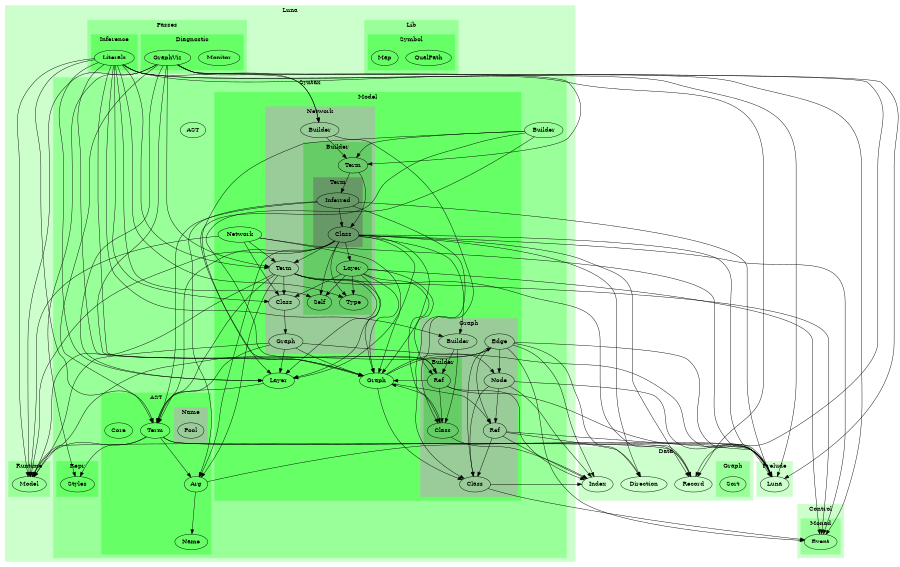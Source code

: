 digraph G {
size="6,4";
ratio="fill";
subgraph cluster_0 {
label="Control";
color="#ccffcc";
style="filled";
subgraph cluster_1 {
label="Monad";
color="#99ff99";
style="filled";
u0[label="Event"];

}

}
subgraph cluster_2 {
label="Data";
color="#ccffcc";
style="filled";
u4[label="Record"];
u3[label="Index"];
u1[label="Direction"];
subgraph cluster_3 {
label="Graph";
color="#99ff99";
style="filled";
u2[label="Sort"];

}

}
subgraph cluster_4 {
label="Luna";
color="#ccffcc";
style="filled";
subgraph cluster_5 {
label="Lib";
color="#99ff99";
style="filled";
subgraph cluster_6 {
label="Symbol";
color="#66ff66";
style="filled";
u6[label="QualPath"];
u5[label="Map"];

}

}
subgraph cluster_7 {
label="Passes";
color="#99ff99";
style="filled";
subgraph cluster_8 {
label="Diagnostic";
color="#66ff66";
style="filled";
u8[label="Monitor"];
u7[label="GraphViz"];

}
subgraph cluster_9 {
label="Inference";
color="#66ff66";
style="filled";
u9[label="Literals"];

}

}
subgraph cluster_10 {
label="Runtime";
color="#99ff99";
style="filled";
u10[label="Model"];

}
subgraph cluster_11 {
label="Syntax";
color="#99ff99";
style="filled";
u17[label="Builder"];
u16[label="AST"];
subgraph cluster_12 {
label="AST";
color="#66ff66";
style="filled";
u15[label="Term"];
u14[label="Name"];
u12[label="Core"];
u11[label="Arg"];
subgraph cluster_13 {
label="Name";
color="#99cc99";
style="filled";
u13[label="Pool"];

}

}
subgraph cluster_14 {
label="Model";
color="#66ff66";
style="filled";
u37[label="Network"];
u26[label="Layer"];
u25[label="Graph"];
subgraph cluster_15 {
label="Graph";
color="#99cc99";
style="filled";
u24[label="Ref"];
u23[label="Node"];
u22[label="Edge"];
u21[label="Class"];
u20[label="Builder"];
subgraph cluster_16 {
label="Builder";
color="#66cc66";
style="filled";
u19[label="Ref"];
u18[label="Class"];

}

}
subgraph cluster_17 {
label="Network";
color="#99cc99";
style="filled";
u36[label="Term"];
u35[label="Graph"];
u34[label="Class"];
u33[label="Builder"];
subgraph cluster_18 {
label="Builder";
color="#66cc66";
style="filled";
u32[label="Type"];
u31[label="Term"];
u28[label="Self"];
u27[label="Layer"];
subgraph cluster_19 {
label="Term";
color="#669966";
style="filled";
u30[label="Inferred"];
u29[label="Class"];

}

}

}

}
subgraph cluster_20 {
label="Repr";
color="#66ff66";
style="filled";
u38[label="Styles"];

}

}

}
subgraph cluster_21 {
label="Prelude";
color="#ccffcc";
style="filled";
u39[label="Luna"];

}
u4 -> u10;
u7 -> u4;
u7 -> u10;
u7 -> u15;
u7 -> u25;
u7 -> u26;
u7 -> u31;
u7 -> u33;
u7 -> u36;
u7 -> u38;
u7 -> u39;
u9 -> u0;
u9 -> u4;
u9 -> u10;
u9 -> u15;
u9 -> u19;
u9 -> u20;
u9 -> u25;
u9 -> u26;
u9 -> u28;
u9 -> u32;
u9 -> u33;
u9 -> u34;
u9 -> u36;
u9 -> u39;
u11 -> u14;
u11 -> u39;
u15 -> u4;
u15 -> u10;
u15 -> u11;
u15 -> u38;
u15 -> u39;
u17 -> u19;
u17 -> u25;
u17 -> u26;
u17 -> u31;
u18 -> u3;
u18 -> u25;
u19 -> u3;
u19 -> u18;
u19 -> u25;
u19 -> u39;
u20 -> u18;
u20 -> u19;
u21 -> u0;
u21 -> u3;
u22 -> u0;
u22 -> u1;
u22 -> u3;
u22 -> u10;
u22 -> u21;
u22 -> u23;
u22 -> u24;
u22 -> u39;
u23 -> u3;
u23 -> u21;
u23 -> u24;
u23 -> u39;
u24 -> u1;
u24 -> u3;
u24 -> u21;
u24 -> u39;
u25 -> u21;
u25 -> u22;
u25 -> u23;
u25 -> u24;
u26 -> u15;
u27 -> u0;
u27 -> u18;
u27 -> u19;
u27 -> u25;
u27 -> u26;
u27 -> u28;
u27 -> u32;
u27 -> u34;
u29 -> u0;
u29 -> u1;
u29 -> u4;
u29 -> u10;
u29 -> u11;
u29 -> u15;
u29 -> u20;
u29 -> u25;
u29 -> u26;
u29 -> u27;
u29 -> u28;
u29 -> u32;
u29 -> u36;
u29 -> u39;
u30 -> u11;
u30 -> u15;
u30 -> u21;
u30 -> u29;
u30 -> u39;
u31 -> u29;
u31 -> u30;
u33 -> u18;
u33 -> u31;
u34 -> u35;
u35 -> u10;
u35 -> u15;
u35 -> u25;
u35 -> u26;
u35 -> u39;
u36 -> u0;
u36 -> u4;
u36 -> u10;
u36 -> u11;
u36 -> u15;
u36 -> u25;
u36 -> u26;
u36 -> u34;
u37 -> u10;
u37 -> u25;
u37 -> u34;
u37 -> u36;
u37 -> u39;

}
